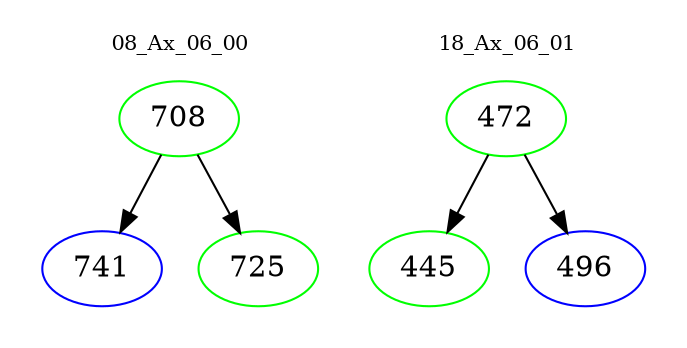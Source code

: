 digraph{
subgraph cluster_0 {
color = white
label = "08_Ax_06_00";
fontsize=10;
T0_708 [label="708", color="green"]
T0_708 -> T0_741 [color="black"]
T0_741 [label="741", color="blue"]
T0_708 -> T0_725 [color="black"]
T0_725 [label="725", color="green"]
}
subgraph cluster_1 {
color = white
label = "18_Ax_06_01";
fontsize=10;
T1_472 [label="472", color="green"]
T1_472 -> T1_445 [color="black"]
T1_445 [label="445", color="green"]
T1_472 -> T1_496 [color="black"]
T1_496 [label="496", color="blue"]
}
}
